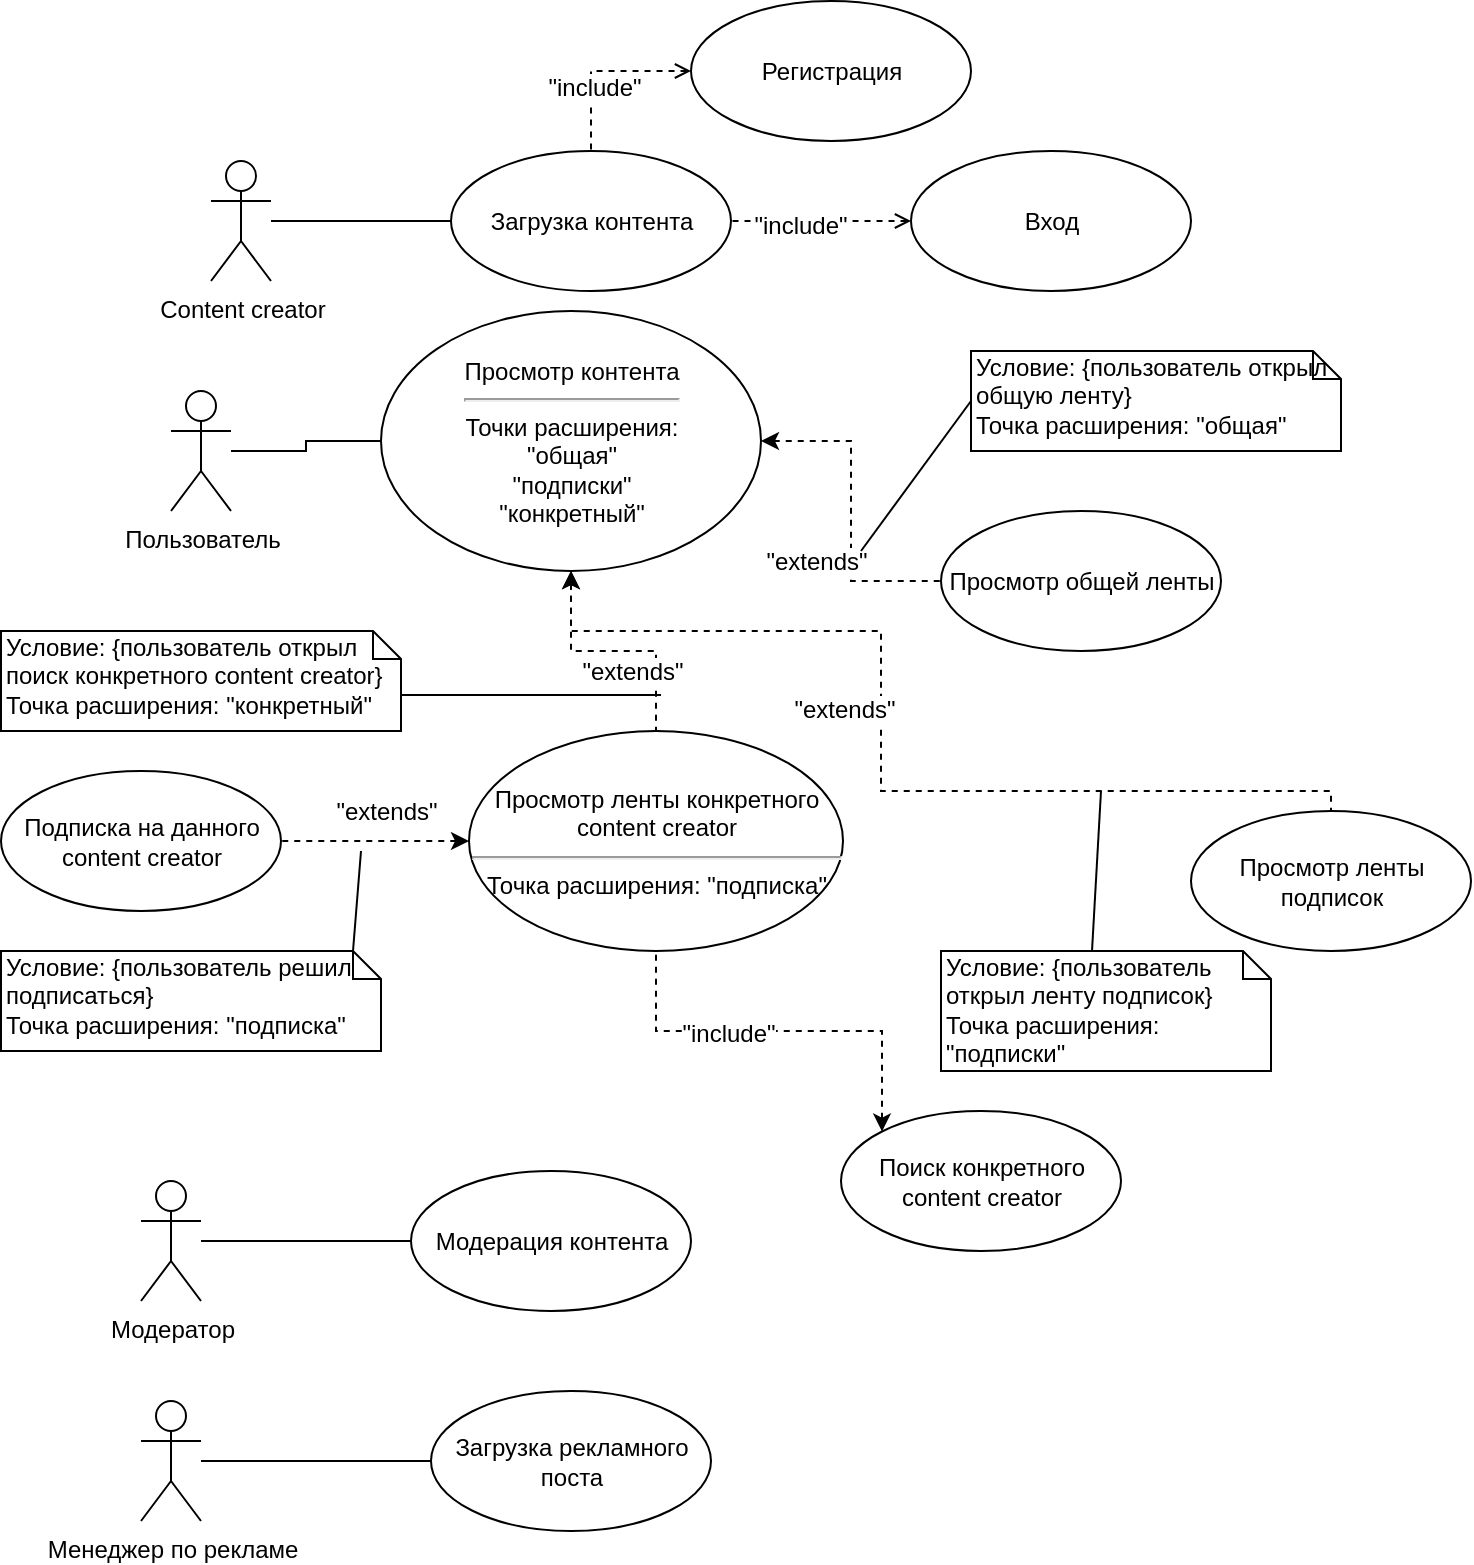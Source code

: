 <mxfile version="10.6.3" type="github"><diagram id="GmulGWUSn4BSCr3Ki4jC" name="Page-1"><mxGraphModel dx="1508" dy="956" grid="1" gridSize="10" guides="1" tooltips="1" connect="1" arrows="1" fold="1" page="1" pageScale="1" pageWidth="827" pageHeight="1169" math="0" shadow="0"><root><mxCell id="0"/><mxCell id="1" parent="0"/><mxCell id="_3HaSmX0Eeh3i7tXk6UJ-18" style="edgeStyle=orthogonalEdgeStyle;rounded=0;orthogonalLoop=1;jettySize=auto;html=1;entryX=0;entryY=0.5;entryDx=0;entryDy=0;startArrow=none;startFill=0;endArrow=none;endFill=0;" edge="1" parent="1" source="_3HaSmX0Eeh3i7tXk6UJ-1" target="_3HaSmX0Eeh3i7tXk6UJ-17"><mxGeometry relative="1" as="geometry"/></mxCell><mxCell id="_3HaSmX0Eeh3i7tXk6UJ-1" value="Пользователь" style="shape=umlActor;verticalLabelPosition=bottom;labelBackgroundColor=#ffffff;verticalAlign=top;html=1;" vertex="1" parent="1"><mxGeometry x="152.5" y="242.5" width="30" height="60" as="geometry"/></mxCell><mxCell id="_3HaSmX0Eeh3i7tXk6UJ-49" style="edgeStyle=orthogonalEdgeStyle;rounded=0;orthogonalLoop=1;jettySize=auto;html=1;entryX=0;entryY=0.5;entryDx=0;entryDy=0;startArrow=none;startFill=0;endArrow=none;endFill=0;" edge="1" parent="1" source="_3HaSmX0Eeh3i7tXk6UJ-2" target="_3HaSmX0Eeh3i7tXk6UJ-19"><mxGeometry relative="1" as="geometry"/></mxCell><mxCell id="_3HaSmX0Eeh3i7tXk6UJ-2" value="Модератор" style="shape=umlActor;verticalLabelPosition=bottom;labelBackgroundColor=#ffffff;verticalAlign=top;html=1;" vertex="1" parent="1"><mxGeometry x="137.5" y="637.5" width="30" height="60" as="geometry"/></mxCell><mxCell id="_3HaSmX0Eeh3i7tXk6UJ-12" style="edgeStyle=orthogonalEdgeStyle;rounded=0;orthogonalLoop=1;jettySize=auto;html=1;entryX=0;entryY=0.5;entryDx=0;entryDy=0;endArrow=none;endFill=0;" edge="1" parent="1" source="_3HaSmX0Eeh3i7tXk6UJ-3" target="_3HaSmX0Eeh3i7tXk6UJ-8"><mxGeometry relative="1" as="geometry"/></mxCell><mxCell id="_3HaSmX0Eeh3i7tXk6UJ-3" value="Content creator" style="shape=umlActor;verticalLabelPosition=bottom;labelBackgroundColor=#ffffff;verticalAlign=top;html=1;" vertex="1" parent="1"><mxGeometry x="172.5" y="127.5" width="30" height="60" as="geometry"/></mxCell><mxCell id="_3HaSmX0Eeh3i7tXk6UJ-50" style="edgeStyle=orthogonalEdgeStyle;rounded=0;orthogonalLoop=1;jettySize=auto;html=1;startArrow=none;startFill=0;endArrow=none;endFill=0;" edge="1" parent="1" source="_3HaSmX0Eeh3i7tXk6UJ-4" target="_3HaSmX0Eeh3i7tXk6UJ-20"><mxGeometry relative="1" as="geometry"/></mxCell><mxCell id="_3HaSmX0Eeh3i7tXk6UJ-4" value="Менеджер по рекламе" style="shape=umlActor;verticalLabelPosition=bottom;labelBackgroundColor=#ffffff;verticalAlign=top;html=1;" vertex="1" parent="1"><mxGeometry x="137.5" y="747.5" width="30" height="60" as="geometry"/></mxCell><mxCell id="_3HaSmX0Eeh3i7tXk6UJ-7" value="Регистрация" style="ellipse;whiteSpace=wrap;html=1;" vertex="1" parent="1"><mxGeometry x="412.5" y="47.5" width="140" height="70" as="geometry"/></mxCell><mxCell id="_3HaSmX0Eeh3i7tXk6UJ-13" style="edgeStyle=orthogonalEdgeStyle;rounded=0;orthogonalLoop=1;jettySize=auto;html=1;entryX=0.5;entryY=0;entryDx=0;entryDy=0;endArrow=none;endFill=0;dashed=1;startArrow=open;startFill=0;exitX=0;exitY=0.5;exitDx=0;exitDy=0;" edge="1" parent="1" source="_3HaSmX0Eeh3i7tXk6UJ-7" target="_3HaSmX0Eeh3i7tXk6UJ-8"><mxGeometry relative="1" as="geometry"><mxPoint x="312.5" y="87.5" as="sourcePoint"/></mxGeometry></mxCell><mxCell id="_3HaSmX0Eeh3i7tXk6UJ-15" value="&quot;include&quot;" style="text;html=1;resizable=0;points=[];align=center;verticalAlign=middle;labelBackgroundColor=#ffffff;" vertex="1" connectable="0" parent="_3HaSmX0Eeh3i7tXk6UJ-13"><mxGeometry x="0.074" y="8" relative="1" as="geometry"><mxPoint as="offset"/></mxGeometry></mxCell><mxCell id="_3HaSmX0Eeh3i7tXk6UJ-14" style="edgeStyle=orthogonalEdgeStyle;rounded=0;orthogonalLoop=1;jettySize=auto;html=1;endArrow=none;endFill=0;dashed=1;startArrow=open;startFill=0;exitX=0;exitY=0.5;exitDx=0;exitDy=0;entryX=1;entryY=0.5;entryDx=0;entryDy=0;" edge="1" parent="1" source="_3HaSmX0Eeh3i7tXk6UJ-11" target="_3HaSmX0Eeh3i7tXk6UJ-8"><mxGeometry relative="1" as="geometry"><mxPoint x="462.5" y="187.5" as="targetPoint"/></mxGeometry></mxCell><mxCell id="_3HaSmX0Eeh3i7tXk6UJ-16" value="&quot;include&quot;" style="text;html=1;resizable=0;points=[];align=center;verticalAlign=middle;labelBackgroundColor=#ffffff;" vertex="1" connectable="0" parent="_3HaSmX0Eeh3i7tXk6UJ-14"><mxGeometry x="0.23" y="2" relative="1" as="geometry"><mxPoint as="offset"/></mxGeometry></mxCell><mxCell id="_3HaSmX0Eeh3i7tXk6UJ-8" value="Загрузка контента" style="ellipse;whiteSpace=wrap;html=1;" vertex="1" parent="1"><mxGeometry x="292.5" y="122.5" width="140" height="70" as="geometry"/></mxCell><mxCell id="_3HaSmX0Eeh3i7tXk6UJ-11" value="Вход" style="ellipse;whiteSpace=wrap;html=1;" vertex="1" parent="1"><mxGeometry x="522.5" y="122.5" width="140" height="70" as="geometry"/></mxCell><mxCell id="_3HaSmX0Eeh3i7tXk6UJ-25" style="edgeStyle=orthogonalEdgeStyle;rounded=0;orthogonalLoop=1;jettySize=auto;html=1;entryX=0;entryY=0.5;entryDx=0;entryDy=0;startArrow=classic;startFill=1;endArrow=none;endFill=0;dashed=1;" edge="1" parent="1" source="_3HaSmX0Eeh3i7tXk6UJ-17" target="_3HaSmX0Eeh3i7tXk6UJ-21"><mxGeometry relative="1" as="geometry"/></mxCell><mxCell id="_3HaSmX0Eeh3i7tXk6UJ-26" value="&quot;extends&quot;" style="text;html=1;resizable=0;points=[];align=center;verticalAlign=middle;labelBackgroundColor=#ffffff;" vertex="1" connectable="0" parent="_3HaSmX0Eeh3i7tXk6UJ-25"><mxGeometry x="0.3" y="1" relative="1" as="geometry"><mxPoint x="-18.5" y="1" as="offset"/></mxGeometry></mxCell><mxCell id="_3HaSmX0Eeh3i7tXk6UJ-27" style="edgeStyle=orthogonalEdgeStyle;rounded=0;orthogonalLoop=1;jettySize=auto;html=1;dashed=1;startArrow=classic;startFill=1;endArrow=none;endFill=0;" edge="1" parent="1" source="_3HaSmX0Eeh3i7tXk6UJ-17" target="_3HaSmX0Eeh3i7tXk6UJ-22"><mxGeometry relative="1" as="geometry"><Array as="points"><mxPoint x="507.5" y="362.5"/><mxPoint x="507.5" y="442.5"/></Array></mxGeometry></mxCell><mxCell id="_3HaSmX0Eeh3i7tXk6UJ-28" value="&quot;extends&quot;" style="text;html=1;resizable=0;points=[];align=center;verticalAlign=middle;labelBackgroundColor=#ffffff;" vertex="1" connectable="0" parent="_3HaSmX0Eeh3i7tXk6UJ-27"><mxGeometry x="-0.102" y="-19" relative="1" as="geometry"><mxPoint as="offset"/></mxGeometry></mxCell><mxCell id="_3HaSmX0Eeh3i7tXk6UJ-29" style="edgeStyle=orthogonalEdgeStyle;rounded=0;orthogonalLoop=1;jettySize=auto;html=1;entryX=0.5;entryY=0;entryDx=0;entryDy=0;dashed=1;startArrow=classic;startFill=1;endArrow=none;endFill=0;exitX=0.5;exitY=1;exitDx=0;exitDy=0;" edge="1" parent="1" source="_3HaSmX0Eeh3i7tXk6UJ-17" target="_3HaSmX0Eeh3i7tXk6UJ-23"><mxGeometry relative="1" as="geometry"><mxPoint x="297.5" y="382.5" as="sourcePoint"/></mxGeometry></mxCell><mxCell id="_3HaSmX0Eeh3i7tXk6UJ-30" value="&quot;extends&quot;" style="text;html=1;resizable=0;points=[];align=center;verticalAlign=middle;labelBackgroundColor=#ffffff;" vertex="1" connectable="0" parent="_3HaSmX0Eeh3i7tXk6UJ-29"><mxGeometry x="0.001" y="6" relative="1" as="geometry"><mxPoint x="8.5" y="16" as="offset"/></mxGeometry></mxCell><mxCell id="_3HaSmX0Eeh3i7tXk6UJ-17" value="Просмотр контента&lt;hr&gt;Точки расширения:&lt;br&gt;&quot;общая&quot;&lt;br&gt;&quot;подписки&quot;&lt;br&gt;&quot;конкретный&quot;&lt;br&gt;" style="ellipse;whiteSpace=wrap;html=1;" vertex="1" parent="1"><mxGeometry x="257.5" y="202.5" width="190" height="130" as="geometry"/></mxCell><mxCell id="_3HaSmX0Eeh3i7tXk6UJ-19" value="Модерация контента" style="ellipse;whiteSpace=wrap;html=1;" vertex="1" parent="1"><mxGeometry x="272.5" y="632.5" width="140" height="70" as="geometry"/></mxCell><mxCell id="_3HaSmX0Eeh3i7tXk6UJ-20" value="Загрузка рекламного поста" style="ellipse;whiteSpace=wrap;html=1;" vertex="1" parent="1"><mxGeometry x="282.5" y="742.5" width="140" height="70" as="geometry"/></mxCell><mxCell id="_3HaSmX0Eeh3i7tXk6UJ-21" value="Просмотр общей ленты" style="ellipse;whiteSpace=wrap;html=1;" vertex="1" parent="1"><mxGeometry x="537.5" y="302.5" width="140" height="70" as="geometry"/></mxCell><mxCell id="_3HaSmX0Eeh3i7tXk6UJ-22" value="Просмотр ленты подписок" style="ellipse;whiteSpace=wrap;html=1;" vertex="1" parent="1"><mxGeometry x="662.5" y="452.5" width="140" height="70" as="geometry"/></mxCell><mxCell id="_3HaSmX0Eeh3i7tXk6UJ-32" style="edgeStyle=orthogonalEdgeStyle;rounded=0;orthogonalLoop=1;jettySize=auto;html=1;entryX=1;entryY=0.5;entryDx=0;entryDy=0;dashed=1;startArrow=classic;startFill=1;endArrow=none;endFill=0;" edge="1" parent="1" source="_3HaSmX0Eeh3i7tXk6UJ-23" target="_3HaSmX0Eeh3i7tXk6UJ-24"><mxGeometry relative="1" as="geometry"/></mxCell><mxCell id="_3HaSmX0Eeh3i7tXk6UJ-33" value="&quot;extends&quot;" style="text;html=1;resizable=0;points=[];align=center;verticalAlign=middle;labelBackgroundColor=#ffffff;" vertex="1" connectable="0" parent="_3HaSmX0Eeh3i7tXk6UJ-32"><mxGeometry x="-0.382" y="2" relative="1" as="geometry"><mxPoint x="-12.5" y="-17" as="offset"/></mxGeometry></mxCell><mxCell id="_3HaSmX0Eeh3i7tXk6UJ-23" value="Просмотр ленты конкретного content creator&lt;hr&gt;Точка расширения: &quot;подписка&quot;" style="ellipse;whiteSpace=wrap;html=1;" vertex="1" parent="1"><mxGeometry x="301.5" y="412.5" width="187" height="110" as="geometry"/></mxCell><mxCell id="_3HaSmX0Eeh3i7tXk6UJ-24" value="Подписка на данного content creator" style="ellipse;whiteSpace=wrap;html=1;" vertex="1" parent="1"><mxGeometry x="67.5" y="432.5" width="140" height="70" as="geometry"/></mxCell><mxCell id="_3HaSmX0Eeh3i7tXk6UJ-35" value="Условие: {пользователь открыл общую ленту}&lt;br&gt;Точка расширения: &quot;общая&quot;&lt;br&gt;" style="shape=note;whiteSpace=wrap;html=1;size=14;verticalAlign=top;align=left;spacingTop=-6;" vertex="1" parent="1"><mxGeometry x="552.5" y="222.5" width="185" height="50" as="geometry"/></mxCell><mxCell id="_3HaSmX0Eeh3i7tXk6UJ-36" value="Условие: {пользователь открыл ленту подписок}&lt;br&gt;Точка расширения: &quot;подписки&quot;&lt;br&gt;" style="shape=note;whiteSpace=wrap;html=1;size=14;verticalAlign=top;align=left;spacingTop=-6;" vertex="1" parent="1"><mxGeometry x="537.5" y="522.5" width="165" height="60" as="geometry"/></mxCell><mxCell id="_3HaSmX0Eeh3i7tXk6UJ-37" value="Условие: {пользователь открыл поиск конкретного content creator}&lt;br&gt;Точка расширения: &quot;конкретный&quot;&lt;br&gt;" style="shape=note;whiteSpace=wrap;html=1;size=14;verticalAlign=top;align=left;spacingTop=-6;" vertex="1" parent="1"><mxGeometry x="67.5" y="362.5" width="200" height="50" as="geometry"/></mxCell><mxCell id="_3HaSmX0Eeh3i7tXk6UJ-39" value="" style="endArrow=none;html=1;entryX=0;entryY=0.5;entryDx=0;entryDy=0;entryPerimeter=0;" edge="1" parent="1" target="_3HaSmX0Eeh3i7tXk6UJ-35"><mxGeometry width="50" height="50" relative="1" as="geometry"><mxPoint x="497.5" y="322.5" as="sourcePoint"/><mxPoint x="547.5" y="232.5" as="targetPoint"/></mxGeometry></mxCell><mxCell id="_3HaSmX0Eeh3i7tXk6UJ-40" value="" style="endArrow=none;html=1;exitX=0;exitY=0;exitDx=75.5;exitDy=0;exitPerimeter=0;" edge="1" parent="1" source="_3HaSmX0Eeh3i7tXk6UJ-36"><mxGeometry width="50" height="50" relative="1" as="geometry"><mxPoint x="587.5" y="522.5" as="sourcePoint"/><mxPoint x="617.5" y="442.5" as="targetPoint"/></mxGeometry></mxCell><mxCell id="_3HaSmX0Eeh3i7tXk6UJ-41" value="" style="endArrow=none;html=1;exitX=0;exitY=0;exitDx=200;exitDy=32;exitPerimeter=0;" edge="1" parent="1" source="_3HaSmX0Eeh3i7tXk6UJ-37"><mxGeometry width="50" height="50" relative="1" as="geometry"><mxPoint x="277.5" y="402.5" as="sourcePoint"/><mxPoint x="397.5" y="394.5" as="targetPoint"/></mxGeometry></mxCell><mxCell id="_3HaSmX0Eeh3i7tXk6UJ-43" style="edgeStyle=orthogonalEdgeStyle;rounded=0;orthogonalLoop=1;jettySize=auto;html=1;entryX=0.5;entryY=1;entryDx=0;entryDy=0;startArrow=classic;startFill=1;endArrow=none;endFill=0;dashed=1;exitX=0;exitY=0;exitDx=0;exitDy=0;" edge="1" parent="1" source="_3HaSmX0Eeh3i7tXk6UJ-42" target="_3HaSmX0Eeh3i7tXk6UJ-23"><mxGeometry relative="1" as="geometry"/></mxCell><mxCell id="_3HaSmX0Eeh3i7tXk6UJ-44" value="&quot;include&quot;" style="text;html=1;resizable=0;points=[];align=center;verticalAlign=middle;labelBackgroundColor=#ffffff;" vertex="1" connectable="0" parent="_3HaSmX0Eeh3i7tXk6UJ-43"><mxGeometry x="0.255" y="1" relative="1" as="geometry"><mxPoint as="offset"/></mxGeometry></mxCell><mxCell id="_3HaSmX0Eeh3i7tXk6UJ-42" value="Поиск конкретного content creator" style="ellipse;whiteSpace=wrap;html=1;" vertex="1" parent="1"><mxGeometry x="487.5" y="602.5" width="140" height="70" as="geometry"/></mxCell><mxCell id="_3HaSmX0Eeh3i7tXk6UJ-45" value="Условие: {пользователь решил подписаться}&lt;br&gt;Точка расширения: &quot;подписка&quot;&lt;br&gt;" style="shape=note;whiteSpace=wrap;html=1;size=14;verticalAlign=top;align=left;spacingTop=-6;" vertex="1" parent="1"><mxGeometry x="67.5" y="522.5" width="190" height="50" as="geometry"/></mxCell><mxCell id="_3HaSmX0Eeh3i7tXk6UJ-48" value="" style="endArrow=none;html=1;exitX=0;exitY=0;exitDx=176;exitDy=0;exitPerimeter=0;" edge="1" parent="1" source="_3HaSmX0Eeh3i7tXk6UJ-45"><mxGeometry width="50" height="50" relative="1" as="geometry"><mxPoint x="290.357" y="592.429" as="sourcePoint"/><mxPoint x="247.5" y="472.5" as="targetPoint"/></mxGeometry></mxCell></root></mxGraphModel></diagram></mxfile>
